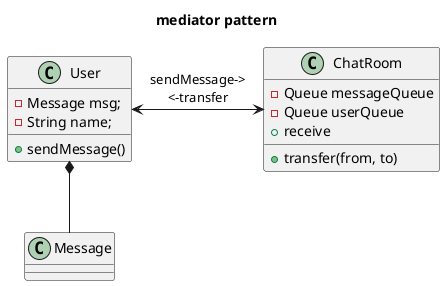 @startuml
title mediator pattern

class User{
    - Message msg;
    - String name;
    + sendMessage()
}

class ChatRoom{
    - Queue messageQueue
    - Queue userQueue
    + receive
    + transfer(from, to)
}

class Message{
}

Message -up-* User
User <-right-> ChatRoom: sendMessage->\n<-transfer

@enduml